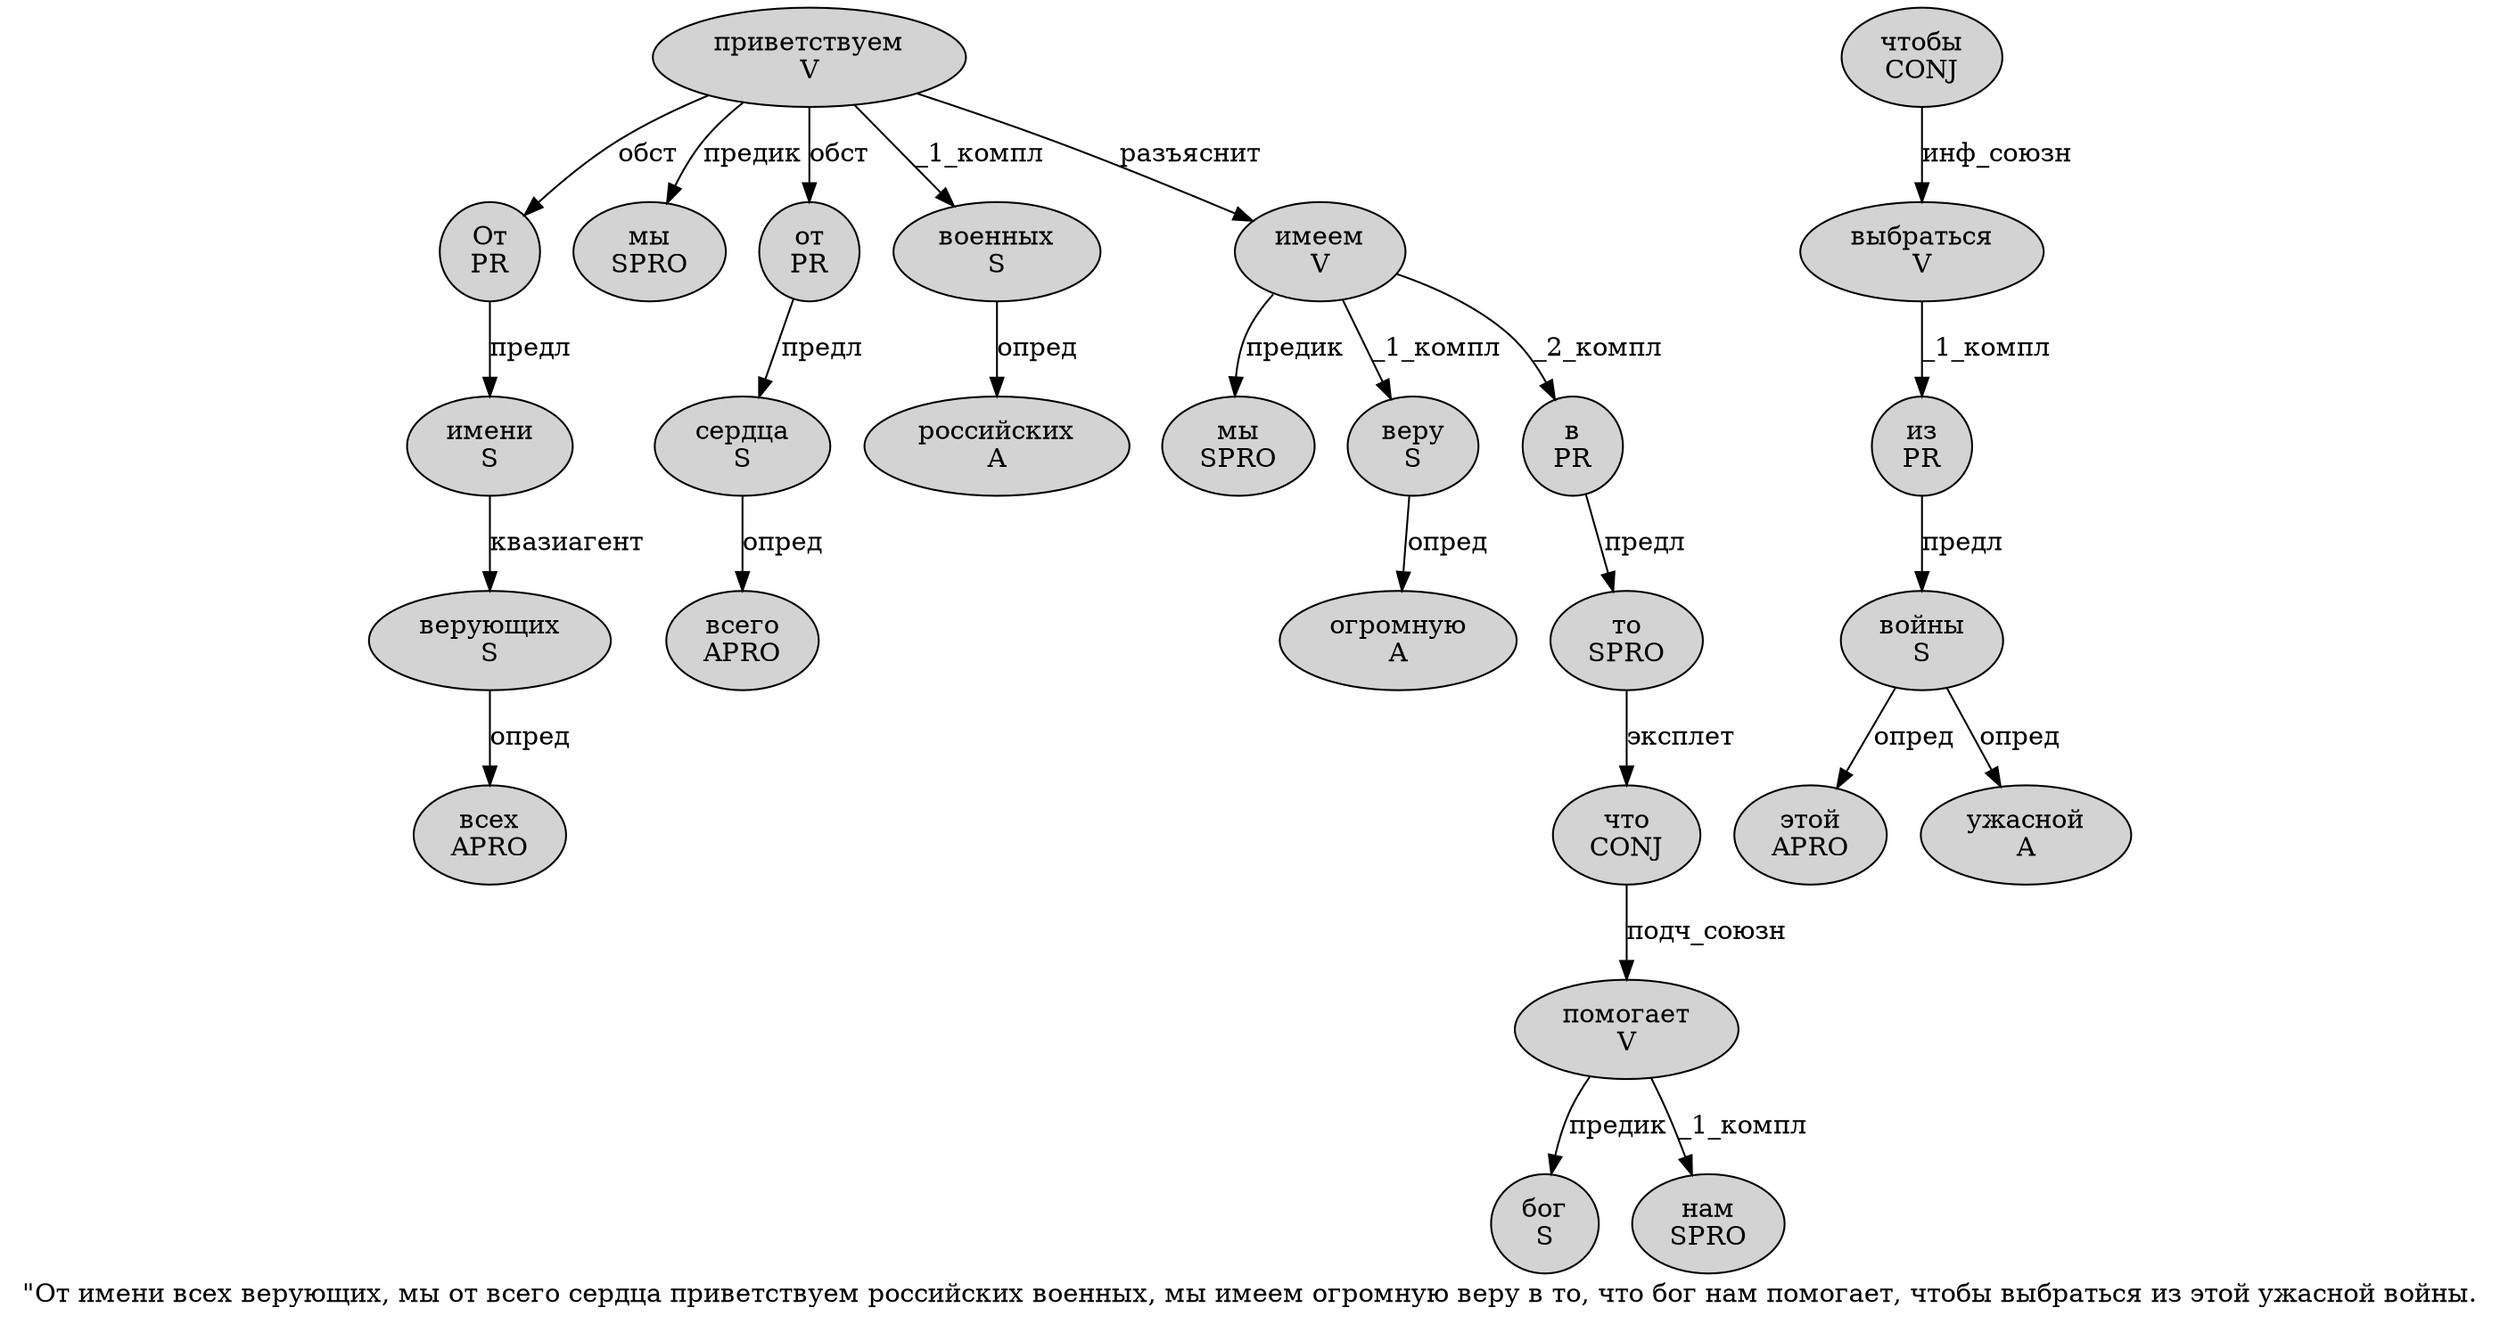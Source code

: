 digraph SENTENCE_1300 {
	graph [label="\"От имени всех верующих, мы от всего сердца приветствуем российских военных, мы имеем огромную веру в то, что бог нам помогает, чтобы выбраться из этой ужасной войны."]
	node [style=filled]
		1 [label="От
PR" color="" fillcolor=lightgray penwidth=1 shape=ellipse]
		2 [label="имени
S" color="" fillcolor=lightgray penwidth=1 shape=ellipse]
		3 [label="всех
APRO" color="" fillcolor=lightgray penwidth=1 shape=ellipse]
		4 [label="верующих
S" color="" fillcolor=lightgray penwidth=1 shape=ellipse]
		6 [label="мы
SPRO" color="" fillcolor=lightgray penwidth=1 shape=ellipse]
		7 [label="от
PR" color="" fillcolor=lightgray penwidth=1 shape=ellipse]
		8 [label="всего
APRO" color="" fillcolor=lightgray penwidth=1 shape=ellipse]
		9 [label="сердца
S" color="" fillcolor=lightgray penwidth=1 shape=ellipse]
		10 [label="приветствуем
V" color="" fillcolor=lightgray penwidth=1 shape=ellipse]
		11 [label="российских
A" color="" fillcolor=lightgray penwidth=1 shape=ellipse]
		12 [label="военных
S" color="" fillcolor=lightgray penwidth=1 shape=ellipse]
		14 [label="мы
SPRO" color="" fillcolor=lightgray penwidth=1 shape=ellipse]
		15 [label="имеем
V" color="" fillcolor=lightgray penwidth=1 shape=ellipse]
		16 [label="огромную
A" color="" fillcolor=lightgray penwidth=1 shape=ellipse]
		17 [label="веру
S" color="" fillcolor=lightgray penwidth=1 shape=ellipse]
		18 [label="в
PR" color="" fillcolor=lightgray penwidth=1 shape=ellipse]
		19 [label="то
SPRO" color="" fillcolor=lightgray penwidth=1 shape=ellipse]
		21 [label="что
CONJ" color="" fillcolor=lightgray penwidth=1 shape=ellipse]
		22 [label="бог
S" color="" fillcolor=lightgray penwidth=1 shape=ellipse]
		23 [label="нам
SPRO" color="" fillcolor=lightgray penwidth=1 shape=ellipse]
		24 [label="помогает
V" color="" fillcolor=lightgray penwidth=1 shape=ellipse]
		26 [label="чтобы
CONJ" color="" fillcolor=lightgray penwidth=1 shape=ellipse]
		27 [label="выбраться
V" color="" fillcolor=lightgray penwidth=1 shape=ellipse]
		28 [label="из
PR" color="" fillcolor=lightgray penwidth=1 shape=ellipse]
		29 [label="этой
APRO" color="" fillcolor=lightgray penwidth=1 shape=ellipse]
		30 [label="ужасной
A" color="" fillcolor=lightgray penwidth=1 shape=ellipse]
		31 [label="войны
S" color="" fillcolor=lightgray penwidth=1 shape=ellipse]
			21 -> 24 [label="подч_союзн"]
			27 -> 28 [label="_1_компл"]
			31 -> 29 [label="опред"]
			31 -> 30 [label="опред"]
			2 -> 4 [label="квазиагент"]
			24 -> 22 [label="предик"]
			24 -> 23 [label="_1_компл"]
			12 -> 11 [label="опред"]
			28 -> 31 [label="предл"]
			1 -> 2 [label="предл"]
			17 -> 16 [label="опред"]
			26 -> 27 [label="инф_союзн"]
			4 -> 3 [label="опред"]
			10 -> 1 [label="обст"]
			10 -> 6 [label="предик"]
			10 -> 7 [label="обст"]
			10 -> 12 [label="_1_компл"]
			10 -> 15 [label="разъяснит"]
			19 -> 21 [label="эксплет"]
			15 -> 14 [label="предик"]
			15 -> 17 [label="_1_компл"]
			15 -> 18 [label="_2_компл"]
			7 -> 9 [label="предл"]
			18 -> 19 [label="предл"]
			9 -> 8 [label="опред"]
}